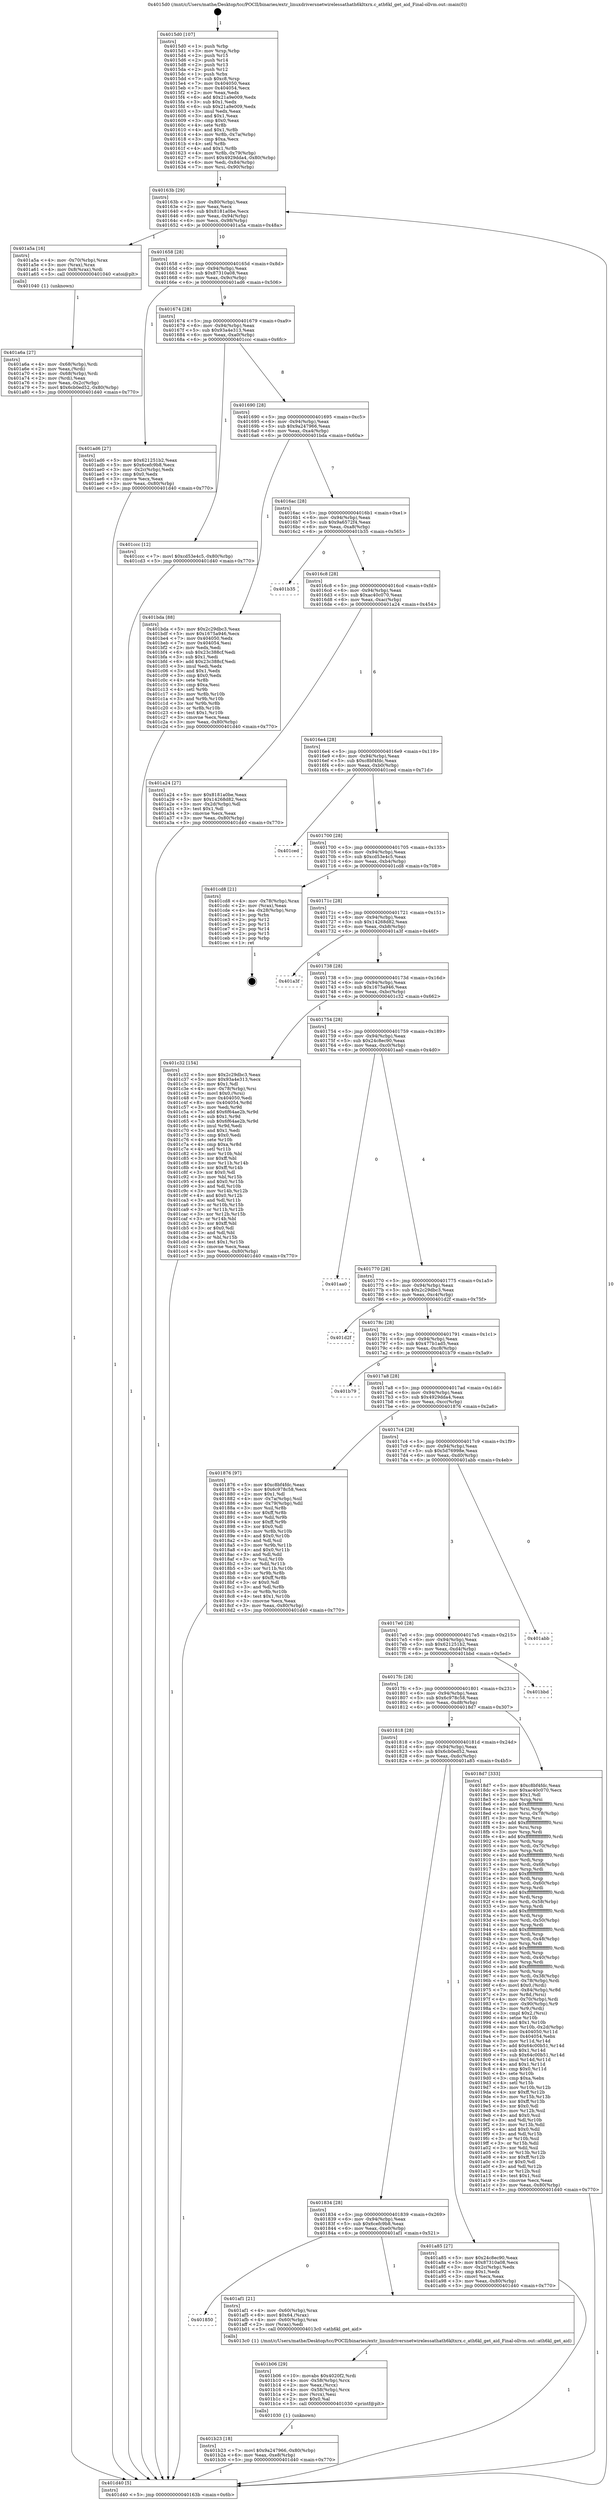 digraph "0x4015d0" {
  label = "0x4015d0 (/mnt/c/Users/mathe/Desktop/tcc/POCII/binaries/extr_linuxdriversnetwirelessathath6kltxrx.c_ath6kl_get_aid_Final-ollvm.out::main(0))"
  labelloc = "t"
  node[shape=record]

  Entry [label="",width=0.3,height=0.3,shape=circle,fillcolor=black,style=filled]
  "0x40163b" [label="{
     0x40163b [29]\l
     | [instrs]\l
     &nbsp;&nbsp;0x40163b \<+3\>: mov -0x80(%rbp),%eax\l
     &nbsp;&nbsp;0x40163e \<+2\>: mov %eax,%ecx\l
     &nbsp;&nbsp;0x401640 \<+6\>: sub $0x8181a0be,%ecx\l
     &nbsp;&nbsp;0x401646 \<+6\>: mov %eax,-0x94(%rbp)\l
     &nbsp;&nbsp;0x40164c \<+6\>: mov %ecx,-0x98(%rbp)\l
     &nbsp;&nbsp;0x401652 \<+6\>: je 0000000000401a5a \<main+0x48a\>\l
  }"]
  "0x401a5a" [label="{
     0x401a5a [16]\l
     | [instrs]\l
     &nbsp;&nbsp;0x401a5a \<+4\>: mov -0x70(%rbp),%rax\l
     &nbsp;&nbsp;0x401a5e \<+3\>: mov (%rax),%rax\l
     &nbsp;&nbsp;0x401a61 \<+4\>: mov 0x8(%rax),%rdi\l
     &nbsp;&nbsp;0x401a65 \<+5\>: call 0000000000401040 \<atoi@plt\>\l
     | [calls]\l
     &nbsp;&nbsp;0x401040 \{1\} (unknown)\l
  }"]
  "0x401658" [label="{
     0x401658 [28]\l
     | [instrs]\l
     &nbsp;&nbsp;0x401658 \<+5\>: jmp 000000000040165d \<main+0x8d\>\l
     &nbsp;&nbsp;0x40165d \<+6\>: mov -0x94(%rbp),%eax\l
     &nbsp;&nbsp;0x401663 \<+5\>: sub $0x87310a08,%eax\l
     &nbsp;&nbsp;0x401668 \<+6\>: mov %eax,-0x9c(%rbp)\l
     &nbsp;&nbsp;0x40166e \<+6\>: je 0000000000401ad6 \<main+0x506\>\l
  }"]
  Exit [label="",width=0.3,height=0.3,shape=circle,fillcolor=black,style=filled,peripheries=2]
  "0x401ad6" [label="{
     0x401ad6 [27]\l
     | [instrs]\l
     &nbsp;&nbsp;0x401ad6 \<+5\>: mov $0x621251b2,%eax\l
     &nbsp;&nbsp;0x401adb \<+5\>: mov $0x6cefc9b8,%ecx\l
     &nbsp;&nbsp;0x401ae0 \<+3\>: mov -0x2c(%rbp),%edx\l
     &nbsp;&nbsp;0x401ae3 \<+3\>: cmp $0x0,%edx\l
     &nbsp;&nbsp;0x401ae6 \<+3\>: cmove %ecx,%eax\l
     &nbsp;&nbsp;0x401ae9 \<+3\>: mov %eax,-0x80(%rbp)\l
     &nbsp;&nbsp;0x401aec \<+5\>: jmp 0000000000401d40 \<main+0x770\>\l
  }"]
  "0x401674" [label="{
     0x401674 [28]\l
     | [instrs]\l
     &nbsp;&nbsp;0x401674 \<+5\>: jmp 0000000000401679 \<main+0xa9\>\l
     &nbsp;&nbsp;0x401679 \<+6\>: mov -0x94(%rbp),%eax\l
     &nbsp;&nbsp;0x40167f \<+5\>: sub $0x93a4e313,%eax\l
     &nbsp;&nbsp;0x401684 \<+6\>: mov %eax,-0xa0(%rbp)\l
     &nbsp;&nbsp;0x40168a \<+6\>: je 0000000000401ccc \<main+0x6fc\>\l
  }"]
  "0x401b23" [label="{
     0x401b23 [18]\l
     | [instrs]\l
     &nbsp;&nbsp;0x401b23 \<+7\>: movl $0x9a247966,-0x80(%rbp)\l
     &nbsp;&nbsp;0x401b2a \<+6\>: mov %eax,-0xe8(%rbp)\l
     &nbsp;&nbsp;0x401b30 \<+5\>: jmp 0000000000401d40 \<main+0x770\>\l
  }"]
  "0x401ccc" [label="{
     0x401ccc [12]\l
     | [instrs]\l
     &nbsp;&nbsp;0x401ccc \<+7\>: movl $0xcd53e4c5,-0x80(%rbp)\l
     &nbsp;&nbsp;0x401cd3 \<+5\>: jmp 0000000000401d40 \<main+0x770\>\l
  }"]
  "0x401690" [label="{
     0x401690 [28]\l
     | [instrs]\l
     &nbsp;&nbsp;0x401690 \<+5\>: jmp 0000000000401695 \<main+0xc5\>\l
     &nbsp;&nbsp;0x401695 \<+6\>: mov -0x94(%rbp),%eax\l
     &nbsp;&nbsp;0x40169b \<+5\>: sub $0x9a247966,%eax\l
     &nbsp;&nbsp;0x4016a0 \<+6\>: mov %eax,-0xa4(%rbp)\l
     &nbsp;&nbsp;0x4016a6 \<+6\>: je 0000000000401bda \<main+0x60a\>\l
  }"]
  "0x401b06" [label="{
     0x401b06 [29]\l
     | [instrs]\l
     &nbsp;&nbsp;0x401b06 \<+10\>: movabs $0x4020f2,%rdi\l
     &nbsp;&nbsp;0x401b10 \<+4\>: mov -0x58(%rbp),%rcx\l
     &nbsp;&nbsp;0x401b14 \<+2\>: mov %eax,(%rcx)\l
     &nbsp;&nbsp;0x401b16 \<+4\>: mov -0x58(%rbp),%rcx\l
     &nbsp;&nbsp;0x401b1a \<+2\>: mov (%rcx),%esi\l
     &nbsp;&nbsp;0x401b1c \<+2\>: mov $0x0,%al\l
     &nbsp;&nbsp;0x401b1e \<+5\>: call 0000000000401030 \<printf@plt\>\l
     | [calls]\l
     &nbsp;&nbsp;0x401030 \{1\} (unknown)\l
  }"]
  "0x401bda" [label="{
     0x401bda [88]\l
     | [instrs]\l
     &nbsp;&nbsp;0x401bda \<+5\>: mov $0x2c29dbc3,%eax\l
     &nbsp;&nbsp;0x401bdf \<+5\>: mov $0x1675a946,%ecx\l
     &nbsp;&nbsp;0x401be4 \<+7\>: mov 0x404050,%edx\l
     &nbsp;&nbsp;0x401beb \<+7\>: mov 0x404054,%esi\l
     &nbsp;&nbsp;0x401bf2 \<+2\>: mov %edx,%edi\l
     &nbsp;&nbsp;0x401bf4 \<+6\>: sub $0x23c388cf,%edi\l
     &nbsp;&nbsp;0x401bfa \<+3\>: sub $0x1,%edi\l
     &nbsp;&nbsp;0x401bfd \<+6\>: add $0x23c388cf,%edi\l
     &nbsp;&nbsp;0x401c03 \<+3\>: imul %edi,%edx\l
     &nbsp;&nbsp;0x401c06 \<+3\>: and $0x1,%edx\l
     &nbsp;&nbsp;0x401c09 \<+3\>: cmp $0x0,%edx\l
     &nbsp;&nbsp;0x401c0c \<+4\>: sete %r8b\l
     &nbsp;&nbsp;0x401c10 \<+3\>: cmp $0xa,%esi\l
     &nbsp;&nbsp;0x401c13 \<+4\>: setl %r9b\l
     &nbsp;&nbsp;0x401c17 \<+3\>: mov %r8b,%r10b\l
     &nbsp;&nbsp;0x401c1a \<+3\>: and %r9b,%r10b\l
     &nbsp;&nbsp;0x401c1d \<+3\>: xor %r9b,%r8b\l
     &nbsp;&nbsp;0x401c20 \<+3\>: or %r8b,%r10b\l
     &nbsp;&nbsp;0x401c23 \<+4\>: test $0x1,%r10b\l
     &nbsp;&nbsp;0x401c27 \<+3\>: cmovne %ecx,%eax\l
     &nbsp;&nbsp;0x401c2a \<+3\>: mov %eax,-0x80(%rbp)\l
     &nbsp;&nbsp;0x401c2d \<+5\>: jmp 0000000000401d40 \<main+0x770\>\l
  }"]
  "0x4016ac" [label="{
     0x4016ac [28]\l
     | [instrs]\l
     &nbsp;&nbsp;0x4016ac \<+5\>: jmp 00000000004016b1 \<main+0xe1\>\l
     &nbsp;&nbsp;0x4016b1 \<+6\>: mov -0x94(%rbp),%eax\l
     &nbsp;&nbsp;0x4016b7 \<+5\>: sub $0x9a6572f4,%eax\l
     &nbsp;&nbsp;0x4016bc \<+6\>: mov %eax,-0xa8(%rbp)\l
     &nbsp;&nbsp;0x4016c2 \<+6\>: je 0000000000401b35 \<main+0x565\>\l
  }"]
  "0x401850" [label="{
     0x401850\l
  }", style=dashed]
  "0x401b35" [label="{
     0x401b35\l
  }", style=dashed]
  "0x4016c8" [label="{
     0x4016c8 [28]\l
     | [instrs]\l
     &nbsp;&nbsp;0x4016c8 \<+5\>: jmp 00000000004016cd \<main+0xfd\>\l
     &nbsp;&nbsp;0x4016cd \<+6\>: mov -0x94(%rbp),%eax\l
     &nbsp;&nbsp;0x4016d3 \<+5\>: sub $0xac40c070,%eax\l
     &nbsp;&nbsp;0x4016d8 \<+6\>: mov %eax,-0xac(%rbp)\l
     &nbsp;&nbsp;0x4016de \<+6\>: je 0000000000401a24 \<main+0x454\>\l
  }"]
  "0x401af1" [label="{
     0x401af1 [21]\l
     | [instrs]\l
     &nbsp;&nbsp;0x401af1 \<+4\>: mov -0x60(%rbp),%rax\l
     &nbsp;&nbsp;0x401af5 \<+6\>: movl $0x64,(%rax)\l
     &nbsp;&nbsp;0x401afb \<+4\>: mov -0x60(%rbp),%rax\l
     &nbsp;&nbsp;0x401aff \<+2\>: mov (%rax),%edi\l
     &nbsp;&nbsp;0x401b01 \<+5\>: call 00000000004013c0 \<ath6kl_get_aid\>\l
     | [calls]\l
     &nbsp;&nbsp;0x4013c0 \{1\} (/mnt/c/Users/mathe/Desktop/tcc/POCII/binaries/extr_linuxdriversnetwirelessathath6kltxrx.c_ath6kl_get_aid_Final-ollvm.out::ath6kl_get_aid)\l
  }"]
  "0x401a24" [label="{
     0x401a24 [27]\l
     | [instrs]\l
     &nbsp;&nbsp;0x401a24 \<+5\>: mov $0x8181a0be,%eax\l
     &nbsp;&nbsp;0x401a29 \<+5\>: mov $0x14268d82,%ecx\l
     &nbsp;&nbsp;0x401a2e \<+3\>: mov -0x2d(%rbp),%dl\l
     &nbsp;&nbsp;0x401a31 \<+3\>: test $0x1,%dl\l
     &nbsp;&nbsp;0x401a34 \<+3\>: cmovne %ecx,%eax\l
     &nbsp;&nbsp;0x401a37 \<+3\>: mov %eax,-0x80(%rbp)\l
     &nbsp;&nbsp;0x401a3a \<+5\>: jmp 0000000000401d40 \<main+0x770\>\l
  }"]
  "0x4016e4" [label="{
     0x4016e4 [28]\l
     | [instrs]\l
     &nbsp;&nbsp;0x4016e4 \<+5\>: jmp 00000000004016e9 \<main+0x119\>\l
     &nbsp;&nbsp;0x4016e9 \<+6\>: mov -0x94(%rbp),%eax\l
     &nbsp;&nbsp;0x4016ef \<+5\>: sub $0xc8bf4fdc,%eax\l
     &nbsp;&nbsp;0x4016f4 \<+6\>: mov %eax,-0xb0(%rbp)\l
     &nbsp;&nbsp;0x4016fa \<+6\>: je 0000000000401ced \<main+0x71d\>\l
  }"]
  "0x401834" [label="{
     0x401834 [28]\l
     | [instrs]\l
     &nbsp;&nbsp;0x401834 \<+5\>: jmp 0000000000401839 \<main+0x269\>\l
     &nbsp;&nbsp;0x401839 \<+6\>: mov -0x94(%rbp),%eax\l
     &nbsp;&nbsp;0x40183f \<+5\>: sub $0x6cefc9b8,%eax\l
     &nbsp;&nbsp;0x401844 \<+6\>: mov %eax,-0xe0(%rbp)\l
     &nbsp;&nbsp;0x40184a \<+6\>: je 0000000000401af1 \<main+0x521\>\l
  }"]
  "0x401ced" [label="{
     0x401ced\l
  }", style=dashed]
  "0x401700" [label="{
     0x401700 [28]\l
     | [instrs]\l
     &nbsp;&nbsp;0x401700 \<+5\>: jmp 0000000000401705 \<main+0x135\>\l
     &nbsp;&nbsp;0x401705 \<+6\>: mov -0x94(%rbp),%eax\l
     &nbsp;&nbsp;0x40170b \<+5\>: sub $0xcd53e4c5,%eax\l
     &nbsp;&nbsp;0x401710 \<+6\>: mov %eax,-0xb4(%rbp)\l
     &nbsp;&nbsp;0x401716 \<+6\>: je 0000000000401cd8 \<main+0x708\>\l
  }"]
  "0x401a85" [label="{
     0x401a85 [27]\l
     | [instrs]\l
     &nbsp;&nbsp;0x401a85 \<+5\>: mov $0x24c8ec90,%eax\l
     &nbsp;&nbsp;0x401a8a \<+5\>: mov $0x87310a08,%ecx\l
     &nbsp;&nbsp;0x401a8f \<+3\>: mov -0x2c(%rbp),%edx\l
     &nbsp;&nbsp;0x401a92 \<+3\>: cmp $0x1,%edx\l
     &nbsp;&nbsp;0x401a95 \<+3\>: cmovl %ecx,%eax\l
     &nbsp;&nbsp;0x401a98 \<+3\>: mov %eax,-0x80(%rbp)\l
     &nbsp;&nbsp;0x401a9b \<+5\>: jmp 0000000000401d40 \<main+0x770\>\l
  }"]
  "0x401cd8" [label="{
     0x401cd8 [21]\l
     | [instrs]\l
     &nbsp;&nbsp;0x401cd8 \<+4\>: mov -0x78(%rbp),%rax\l
     &nbsp;&nbsp;0x401cdc \<+2\>: mov (%rax),%eax\l
     &nbsp;&nbsp;0x401cde \<+4\>: lea -0x28(%rbp),%rsp\l
     &nbsp;&nbsp;0x401ce2 \<+1\>: pop %rbx\l
     &nbsp;&nbsp;0x401ce3 \<+2\>: pop %r12\l
     &nbsp;&nbsp;0x401ce5 \<+2\>: pop %r13\l
     &nbsp;&nbsp;0x401ce7 \<+2\>: pop %r14\l
     &nbsp;&nbsp;0x401ce9 \<+2\>: pop %r15\l
     &nbsp;&nbsp;0x401ceb \<+1\>: pop %rbp\l
     &nbsp;&nbsp;0x401cec \<+1\>: ret\l
  }"]
  "0x40171c" [label="{
     0x40171c [28]\l
     | [instrs]\l
     &nbsp;&nbsp;0x40171c \<+5\>: jmp 0000000000401721 \<main+0x151\>\l
     &nbsp;&nbsp;0x401721 \<+6\>: mov -0x94(%rbp),%eax\l
     &nbsp;&nbsp;0x401727 \<+5\>: sub $0x14268d82,%eax\l
     &nbsp;&nbsp;0x40172c \<+6\>: mov %eax,-0xb8(%rbp)\l
     &nbsp;&nbsp;0x401732 \<+6\>: je 0000000000401a3f \<main+0x46f\>\l
  }"]
  "0x401a6a" [label="{
     0x401a6a [27]\l
     | [instrs]\l
     &nbsp;&nbsp;0x401a6a \<+4\>: mov -0x68(%rbp),%rdi\l
     &nbsp;&nbsp;0x401a6e \<+2\>: mov %eax,(%rdi)\l
     &nbsp;&nbsp;0x401a70 \<+4\>: mov -0x68(%rbp),%rdi\l
     &nbsp;&nbsp;0x401a74 \<+2\>: mov (%rdi),%eax\l
     &nbsp;&nbsp;0x401a76 \<+3\>: mov %eax,-0x2c(%rbp)\l
     &nbsp;&nbsp;0x401a79 \<+7\>: movl $0x6cb0ed52,-0x80(%rbp)\l
     &nbsp;&nbsp;0x401a80 \<+5\>: jmp 0000000000401d40 \<main+0x770\>\l
  }"]
  "0x401a3f" [label="{
     0x401a3f\l
  }", style=dashed]
  "0x401738" [label="{
     0x401738 [28]\l
     | [instrs]\l
     &nbsp;&nbsp;0x401738 \<+5\>: jmp 000000000040173d \<main+0x16d\>\l
     &nbsp;&nbsp;0x40173d \<+6\>: mov -0x94(%rbp),%eax\l
     &nbsp;&nbsp;0x401743 \<+5\>: sub $0x1675a946,%eax\l
     &nbsp;&nbsp;0x401748 \<+6\>: mov %eax,-0xbc(%rbp)\l
     &nbsp;&nbsp;0x40174e \<+6\>: je 0000000000401c32 \<main+0x662\>\l
  }"]
  "0x401818" [label="{
     0x401818 [28]\l
     | [instrs]\l
     &nbsp;&nbsp;0x401818 \<+5\>: jmp 000000000040181d \<main+0x24d\>\l
     &nbsp;&nbsp;0x40181d \<+6\>: mov -0x94(%rbp),%eax\l
     &nbsp;&nbsp;0x401823 \<+5\>: sub $0x6cb0ed52,%eax\l
     &nbsp;&nbsp;0x401828 \<+6\>: mov %eax,-0xdc(%rbp)\l
     &nbsp;&nbsp;0x40182e \<+6\>: je 0000000000401a85 \<main+0x4b5\>\l
  }"]
  "0x401c32" [label="{
     0x401c32 [154]\l
     | [instrs]\l
     &nbsp;&nbsp;0x401c32 \<+5\>: mov $0x2c29dbc3,%eax\l
     &nbsp;&nbsp;0x401c37 \<+5\>: mov $0x93a4e313,%ecx\l
     &nbsp;&nbsp;0x401c3c \<+2\>: mov $0x1,%dl\l
     &nbsp;&nbsp;0x401c3e \<+4\>: mov -0x78(%rbp),%rsi\l
     &nbsp;&nbsp;0x401c42 \<+6\>: movl $0x0,(%rsi)\l
     &nbsp;&nbsp;0x401c48 \<+7\>: mov 0x404050,%edi\l
     &nbsp;&nbsp;0x401c4f \<+8\>: mov 0x404054,%r8d\l
     &nbsp;&nbsp;0x401c57 \<+3\>: mov %edi,%r9d\l
     &nbsp;&nbsp;0x401c5a \<+7\>: add $0x6f64ae2b,%r9d\l
     &nbsp;&nbsp;0x401c61 \<+4\>: sub $0x1,%r9d\l
     &nbsp;&nbsp;0x401c65 \<+7\>: sub $0x6f64ae2b,%r9d\l
     &nbsp;&nbsp;0x401c6c \<+4\>: imul %r9d,%edi\l
     &nbsp;&nbsp;0x401c70 \<+3\>: and $0x1,%edi\l
     &nbsp;&nbsp;0x401c73 \<+3\>: cmp $0x0,%edi\l
     &nbsp;&nbsp;0x401c76 \<+4\>: sete %r10b\l
     &nbsp;&nbsp;0x401c7a \<+4\>: cmp $0xa,%r8d\l
     &nbsp;&nbsp;0x401c7e \<+4\>: setl %r11b\l
     &nbsp;&nbsp;0x401c82 \<+3\>: mov %r10b,%bl\l
     &nbsp;&nbsp;0x401c85 \<+3\>: xor $0xff,%bl\l
     &nbsp;&nbsp;0x401c88 \<+3\>: mov %r11b,%r14b\l
     &nbsp;&nbsp;0x401c8b \<+4\>: xor $0xff,%r14b\l
     &nbsp;&nbsp;0x401c8f \<+3\>: xor $0x0,%dl\l
     &nbsp;&nbsp;0x401c92 \<+3\>: mov %bl,%r15b\l
     &nbsp;&nbsp;0x401c95 \<+4\>: and $0x0,%r15b\l
     &nbsp;&nbsp;0x401c99 \<+3\>: and %dl,%r10b\l
     &nbsp;&nbsp;0x401c9c \<+3\>: mov %r14b,%r12b\l
     &nbsp;&nbsp;0x401c9f \<+4\>: and $0x0,%r12b\l
     &nbsp;&nbsp;0x401ca3 \<+3\>: and %dl,%r11b\l
     &nbsp;&nbsp;0x401ca6 \<+3\>: or %r10b,%r15b\l
     &nbsp;&nbsp;0x401ca9 \<+3\>: or %r11b,%r12b\l
     &nbsp;&nbsp;0x401cac \<+3\>: xor %r12b,%r15b\l
     &nbsp;&nbsp;0x401caf \<+3\>: or %r14b,%bl\l
     &nbsp;&nbsp;0x401cb2 \<+3\>: xor $0xff,%bl\l
     &nbsp;&nbsp;0x401cb5 \<+3\>: or $0x0,%dl\l
     &nbsp;&nbsp;0x401cb8 \<+2\>: and %dl,%bl\l
     &nbsp;&nbsp;0x401cba \<+3\>: or %bl,%r15b\l
     &nbsp;&nbsp;0x401cbd \<+4\>: test $0x1,%r15b\l
     &nbsp;&nbsp;0x401cc1 \<+3\>: cmovne %ecx,%eax\l
     &nbsp;&nbsp;0x401cc4 \<+3\>: mov %eax,-0x80(%rbp)\l
     &nbsp;&nbsp;0x401cc7 \<+5\>: jmp 0000000000401d40 \<main+0x770\>\l
  }"]
  "0x401754" [label="{
     0x401754 [28]\l
     | [instrs]\l
     &nbsp;&nbsp;0x401754 \<+5\>: jmp 0000000000401759 \<main+0x189\>\l
     &nbsp;&nbsp;0x401759 \<+6\>: mov -0x94(%rbp),%eax\l
     &nbsp;&nbsp;0x40175f \<+5\>: sub $0x24c8ec90,%eax\l
     &nbsp;&nbsp;0x401764 \<+6\>: mov %eax,-0xc0(%rbp)\l
     &nbsp;&nbsp;0x40176a \<+6\>: je 0000000000401aa0 \<main+0x4d0\>\l
  }"]
  "0x4018d7" [label="{
     0x4018d7 [333]\l
     | [instrs]\l
     &nbsp;&nbsp;0x4018d7 \<+5\>: mov $0xc8bf4fdc,%eax\l
     &nbsp;&nbsp;0x4018dc \<+5\>: mov $0xac40c070,%ecx\l
     &nbsp;&nbsp;0x4018e1 \<+2\>: mov $0x1,%dl\l
     &nbsp;&nbsp;0x4018e3 \<+3\>: mov %rsp,%rsi\l
     &nbsp;&nbsp;0x4018e6 \<+4\>: add $0xfffffffffffffff0,%rsi\l
     &nbsp;&nbsp;0x4018ea \<+3\>: mov %rsi,%rsp\l
     &nbsp;&nbsp;0x4018ed \<+4\>: mov %rsi,-0x78(%rbp)\l
     &nbsp;&nbsp;0x4018f1 \<+3\>: mov %rsp,%rsi\l
     &nbsp;&nbsp;0x4018f4 \<+4\>: add $0xfffffffffffffff0,%rsi\l
     &nbsp;&nbsp;0x4018f8 \<+3\>: mov %rsi,%rsp\l
     &nbsp;&nbsp;0x4018fb \<+3\>: mov %rsp,%rdi\l
     &nbsp;&nbsp;0x4018fe \<+4\>: add $0xfffffffffffffff0,%rdi\l
     &nbsp;&nbsp;0x401902 \<+3\>: mov %rdi,%rsp\l
     &nbsp;&nbsp;0x401905 \<+4\>: mov %rdi,-0x70(%rbp)\l
     &nbsp;&nbsp;0x401909 \<+3\>: mov %rsp,%rdi\l
     &nbsp;&nbsp;0x40190c \<+4\>: add $0xfffffffffffffff0,%rdi\l
     &nbsp;&nbsp;0x401910 \<+3\>: mov %rdi,%rsp\l
     &nbsp;&nbsp;0x401913 \<+4\>: mov %rdi,-0x68(%rbp)\l
     &nbsp;&nbsp;0x401917 \<+3\>: mov %rsp,%rdi\l
     &nbsp;&nbsp;0x40191a \<+4\>: add $0xfffffffffffffff0,%rdi\l
     &nbsp;&nbsp;0x40191e \<+3\>: mov %rdi,%rsp\l
     &nbsp;&nbsp;0x401921 \<+4\>: mov %rdi,-0x60(%rbp)\l
     &nbsp;&nbsp;0x401925 \<+3\>: mov %rsp,%rdi\l
     &nbsp;&nbsp;0x401928 \<+4\>: add $0xfffffffffffffff0,%rdi\l
     &nbsp;&nbsp;0x40192c \<+3\>: mov %rdi,%rsp\l
     &nbsp;&nbsp;0x40192f \<+4\>: mov %rdi,-0x58(%rbp)\l
     &nbsp;&nbsp;0x401933 \<+3\>: mov %rsp,%rdi\l
     &nbsp;&nbsp;0x401936 \<+4\>: add $0xfffffffffffffff0,%rdi\l
     &nbsp;&nbsp;0x40193a \<+3\>: mov %rdi,%rsp\l
     &nbsp;&nbsp;0x40193d \<+4\>: mov %rdi,-0x50(%rbp)\l
     &nbsp;&nbsp;0x401941 \<+3\>: mov %rsp,%rdi\l
     &nbsp;&nbsp;0x401944 \<+4\>: add $0xfffffffffffffff0,%rdi\l
     &nbsp;&nbsp;0x401948 \<+3\>: mov %rdi,%rsp\l
     &nbsp;&nbsp;0x40194b \<+4\>: mov %rdi,-0x48(%rbp)\l
     &nbsp;&nbsp;0x40194f \<+3\>: mov %rsp,%rdi\l
     &nbsp;&nbsp;0x401952 \<+4\>: add $0xfffffffffffffff0,%rdi\l
     &nbsp;&nbsp;0x401956 \<+3\>: mov %rdi,%rsp\l
     &nbsp;&nbsp;0x401959 \<+4\>: mov %rdi,-0x40(%rbp)\l
     &nbsp;&nbsp;0x40195d \<+3\>: mov %rsp,%rdi\l
     &nbsp;&nbsp;0x401960 \<+4\>: add $0xfffffffffffffff0,%rdi\l
     &nbsp;&nbsp;0x401964 \<+3\>: mov %rdi,%rsp\l
     &nbsp;&nbsp;0x401967 \<+4\>: mov %rdi,-0x38(%rbp)\l
     &nbsp;&nbsp;0x40196b \<+4\>: mov -0x78(%rbp),%rdi\l
     &nbsp;&nbsp;0x40196f \<+6\>: movl $0x0,(%rdi)\l
     &nbsp;&nbsp;0x401975 \<+7\>: mov -0x84(%rbp),%r8d\l
     &nbsp;&nbsp;0x40197c \<+3\>: mov %r8d,(%rsi)\l
     &nbsp;&nbsp;0x40197f \<+4\>: mov -0x70(%rbp),%rdi\l
     &nbsp;&nbsp;0x401983 \<+7\>: mov -0x90(%rbp),%r9\l
     &nbsp;&nbsp;0x40198a \<+3\>: mov %r9,(%rdi)\l
     &nbsp;&nbsp;0x40198d \<+3\>: cmpl $0x2,(%rsi)\l
     &nbsp;&nbsp;0x401990 \<+4\>: setne %r10b\l
     &nbsp;&nbsp;0x401994 \<+4\>: and $0x1,%r10b\l
     &nbsp;&nbsp;0x401998 \<+4\>: mov %r10b,-0x2d(%rbp)\l
     &nbsp;&nbsp;0x40199c \<+8\>: mov 0x404050,%r11d\l
     &nbsp;&nbsp;0x4019a4 \<+7\>: mov 0x404054,%ebx\l
     &nbsp;&nbsp;0x4019ab \<+3\>: mov %r11d,%r14d\l
     &nbsp;&nbsp;0x4019ae \<+7\>: add $0x64c00b51,%r14d\l
     &nbsp;&nbsp;0x4019b5 \<+4\>: sub $0x1,%r14d\l
     &nbsp;&nbsp;0x4019b9 \<+7\>: sub $0x64c00b51,%r14d\l
     &nbsp;&nbsp;0x4019c0 \<+4\>: imul %r14d,%r11d\l
     &nbsp;&nbsp;0x4019c4 \<+4\>: and $0x1,%r11d\l
     &nbsp;&nbsp;0x4019c8 \<+4\>: cmp $0x0,%r11d\l
     &nbsp;&nbsp;0x4019cc \<+4\>: sete %r10b\l
     &nbsp;&nbsp;0x4019d0 \<+3\>: cmp $0xa,%ebx\l
     &nbsp;&nbsp;0x4019d3 \<+4\>: setl %r15b\l
     &nbsp;&nbsp;0x4019d7 \<+3\>: mov %r10b,%r12b\l
     &nbsp;&nbsp;0x4019da \<+4\>: xor $0xff,%r12b\l
     &nbsp;&nbsp;0x4019de \<+3\>: mov %r15b,%r13b\l
     &nbsp;&nbsp;0x4019e1 \<+4\>: xor $0xff,%r13b\l
     &nbsp;&nbsp;0x4019e5 \<+3\>: xor $0x0,%dl\l
     &nbsp;&nbsp;0x4019e8 \<+3\>: mov %r12b,%sil\l
     &nbsp;&nbsp;0x4019eb \<+4\>: and $0x0,%sil\l
     &nbsp;&nbsp;0x4019ef \<+3\>: and %dl,%r10b\l
     &nbsp;&nbsp;0x4019f2 \<+3\>: mov %r13b,%dil\l
     &nbsp;&nbsp;0x4019f5 \<+4\>: and $0x0,%dil\l
     &nbsp;&nbsp;0x4019f9 \<+3\>: and %dl,%r15b\l
     &nbsp;&nbsp;0x4019fc \<+3\>: or %r10b,%sil\l
     &nbsp;&nbsp;0x4019ff \<+3\>: or %r15b,%dil\l
     &nbsp;&nbsp;0x401a02 \<+3\>: xor %dil,%sil\l
     &nbsp;&nbsp;0x401a05 \<+3\>: or %r13b,%r12b\l
     &nbsp;&nbsp;0x401a08 \<+4\>: xor $0xff,%r12b\l
     &nbsp;&nbsp;0x401a0c \<+3\>: or $0x0,%dl\l
     &nbsp;&nbsp;0x401a0f \<+3\>: and %dl,%r12b\l
     &nbsp;&nbsp;0x401a12 \<+3\>: or %r12b,%sil\l
     &nbsp;&nbsp;0x401a15 \<+4\>: test $0x1,%sil\l
     &nbsp;&nbsp;0x401a19 \<+3\>: cmovne %ecx,%eax\l
     &nbsp;&nbsp;0x401a1c \<+3\>: mov %eax,-0x80(%rbp)\l
     &nbsp;&nbsp;0x401a1f \<+5\>: jmp 0000000000401d40 \<main+0x770\>\l
  }"]
  "0x401aa0" [label="{
     0x401aa0\l
  }", style=dashed]
  "0x401770" [label="{
     0x401770 [28]\l
     | [instrs]\l
     &nbsp;&nbsp;0x401770 \<+5\>: jmp 0000000000401775 \<main+0x1a5\>\l
     &nbsp;&nbsp;0x401775 \<+6\>: mov -0x94(%rbp),%eax\l
     &nbsp;&nbsp;0x40177b \<+5\>: sub $0x2c29dbc3,%eax\l
     &nbsp;&nbsp;0x401780 \<+6\>: mov %eax,-0xc4(%rbp)\l
     &nbsp;&nbsp;0x401786 \<+6\>: je 0000000000401d2f \<main+0x75f\>\l
  }"]
  "0x4017fc" [label="{
     0x4017fc [28]\l
     | [instrs]\l
     &nbsp;&nbsp;0x4017fc \<+5\>: jmp 0000000000401801 \<main+0x231\>\l
     &nbsp;&nbsp;0x401801 \<+6\>: mov -0x94(%rbp),%eax\l
     &nbsp;&nbsp;0x401807 \<+5\>: sub $0x6c978c58,%eax\l
     &nbsp;&nbsp;0x40180c \<+6\>: mov %eax,-0xd8(%rbp)\l
     &nbsp;&nbsp;0x401812 \<+6\>: je 00000000004018d7 \<main+0x307\>\l
  }"]
  "0x401d2f" [label="{
     0x401d2f\l
  }", style=dashed]
  "0x40178c" [label="{
     0x40178c [28]\l
     | [instrs]\l
     &nbsp;&nbsp;0x40178c \<+5\>: jmp 0000000000401791 \<main+0x1c1\>\l
     &nbsp;&nbsp;0x401791 \<+6\>: mov -0x94(%rbp),%eax\l
     &nbsp;&nbsp;0x401797 \<+5\>: sub $0x477b1ad5,%eax\l
     &nbsp;&nbsp;0x40179c \<+6\>: mov %eax,-0xc8(%rbp)\l
     &nbsp;&nbsp;0x4017a2 \<+6\>: je 0000000000401b79 \<main+0x5a9\>\l
  }"]
  "0x401bbd" [label="{
     0x401bbd\l
  }", style=dashed]
  "0x401b79" [label="{
     0x401b79\l
  }", style=dashed]
  "0x4017a8" [label="{
     0x4017a8 [28]\l
     | [instrs]\l
     &nbsp;&nbsp;0x4017a8 \<+5\>: jmp 00000000004017ad \<main+0x1dd\>\l
     &nbsp;&nbsp;0x4017ad \<+6\>: mov -0x94(%rbp),%eax\l
     &nbsp;&nbsp;0x4017b3 \<+5\>: sub $0x4929dda4,%eax\l
     &nbsp;&nbsp;0x4017b8 \<+6\>: mov %eax,-0xcc(%rbp)\l
     &nbsp;&nbsp;0x4017be \<+6\>: je 0000000000401876 \<main+0x2a6\>\l
  }"]
  "0x4017e0" [label="{
     0x4017e0 [28]\l
     | [instrs]\l
     &nbsp;&nbsp;0x4017e0 \<+5\>: jmp 00000000004017e5 \<main+0x215\>\l
     &nbsp;&nbsp;0x4017e5 \<+6\>: mov -0x94(%rbp),%eax\l
     &nbsp;&nbsp;0x4017eb \<+5\>: sub $0x621251b2,%eax\l
     &nbsp;&nbsp;0x4017f0 \<+6\>: mov %eax,-0xd4(%rbp)\l
     &nbsp;&nbsp;0x4017f6 \<+6\>: je 0000000000401bbd \<main+0x5ed\>\l
  }"]
  "0x401876" [label="{
     0x401876 [97]\l
     | [instrs]\l
     &nbsp;&nbsp;0x401876 \<+5\>: mov $0xc8bf4fdc,%eax\l
     &nbsp;&nbsp;0x40187b \<+5\>: mov $0x6c978c58,%ecx\l
     &nbsp;&nbsp;0x401880 \<+2\>: mov $0x1,%dl\l
     &nbsp;&nbsp;0x401882 \<+4\>: mov -0x7a(%rbp),%sil\l
     &nbsp;&nbsp;0x401886 \<+4\>: mov -0x79(%rbp),%dil\l
     &nbsp;&nbsp;0x40188a \<+3\>: mov %sil,%r8b\l
     &nbsp;&nbsp;0x40188d \<+4\>: xor $0xff,%r8b\l
     &nbsp;&nbsp;0x401891 \<+3\>: mov %dil,%r9b\l
     &nbsp;&nbsp;0x401894 \<+4\>: xor $0xff,%r9b\l
     &nbsp;&nbsp;0x401898 \<+3\>: xor $0x0,%dl\l
     &nbsp;&nbsp;0x40189b \<+3\>: mov %r8b,%r10b\l
     &nbsp;&nbsp;0x40189e \<+4\>: and $0x0,%r10b\l
     &nbsp;&nbsp;0x4018a2 \<+3\>: and %dl,%sil\l
     &nbsp;&nbsp;0x4018a5 \<+3\>: mov %r9b,%r11b\l
     &nbsp;&nbsp;0x4018a8 \<+4\>: and $0x0,%r11b\l
     &nbsp;&nbsp;0x4018ac \<+3\>: and %dl,%dil\l
     &nbsp;&nbsp;0x4018af \<+3\>: or %sil,%r10b\l
     &nbsp;&nbsp;0x4018b2 \<+3\>: or %dil,%r11b\l
     &nbsp;&nbsp;0x4018b5 \<+3\>: xor %r11b,%r10b\l
     &nbsp;&nbsp;0x4018b8 \<+3\>: or %r9b,%r8b\l
     &nbsp;&nbsp;0x4018bb \<+4\>: xor $0xff,%r8b\l
     &nbsp;&nbsp;0x4018bf \<+3\>: or $0x0,%dl\l
     &nbsp;&nbsp;0x4018c2 \<+3\>: and %dl,%r8b\l
     &nbsp;&nbsp;0x4018c5 \<+3\>: or %r8b,%r10b\l
     &nbsp;&nbsp;0x4018c8 \<+4\>: test $0x1,%r10b\l
     &nbsp;&nbsp;0x4018cc \<+3\>: cmovne %ecx,%eax\l
     &nbsp;&nbsp;0x4018cf \<+3\>: mov %eax,-0x80(%rbp)\l
     &nbsp;&nbsp;0x4018d2 \<+5\>: jmp 0000000000401d40 \<main+0x770\>\l
  }"]
  "0x4017c4" [label="{
     0x4017c4 [28]\l
     | [instrs]\l
     &nbsp;&nbsp;0x4017c4 \<+5\>: jmp 00000000004017c9 \<main+0x1f9\>\l
     &nbsp;&nbsp;0x4017c9 \<+6\>: mov -0x94(%rbp),%eax\l
     &nbsp;&nbsp;0x4017cf \<+5\>: sub $0x5d76998e,%eax\l
     &nbsp;&nbsp;0x4017d4 \<+6\>: mov %eax,-0xd0(%rbp)\l
     &nbsp;&nbsp;0x4017da \<+6\>: je 0000000000401abb \<main+0x4eb\>\l
  }"]
  "0x401d40" [label="{
     0x401d40 [5]\l
     | [instrs]\l
     &nbsp;&nbsp;0x401d40 \<+5\>: jmp 000000000040163b \<main+0x6b\>\l
  }"]
  "0x4015d0" [label="{
     0x4015d0 [107]\l
     | [instrs]\l
     &nbsp;&nbsp;0x4015d0 \<+1\>: push %rbp\l
     &nbsp;&nbsp;0x4015d1 \<+3\>: mov %rsp,%rbp\l
     &nbsp;&nbsp;0x4015d4 \<+2\>: push %r15\l
     &nbsp;&nbsp;0x4015d6 \<+2\>: push %r14\l
     &nbsp;&nbsp;0x4015d8 \<+2\>: push %r13\l
     &nbsp;&nbsp;0x4015da \<+2\>: push %r12\l
     &nbsp;&nbsp;0x4015dc \<+1\>: push %rbx\l
     &nbsp;&nbsp;0x4015dd \<+7\>: sub $0xc8,%rsp\l
     &nbsp;&nbsp;0x4015e4 \<+7\>: mov 0x404050,%eax\l
     &nbsp;&nbsp;0x4015eb \<+7\>: mov 0x404054,%ecx\l
     &nbsp;&nbsp;0x4015f2 \<+2\>: mov %eax,%edx\l
     &nbsp;&nbsp;0x4015f4 \<+6\>: add $0x21a9e009,%edx\l
     &nbsp;&nbsp;0x4015fa \<+3\>: sub $0x1,%edx\l
     &nbsp;&nbsp;0x4015fd \<+6\>: sub $0x21a9e009,%edx\l
     &nbsp;&nbsp;0x401603 \<+3\>: imul %edx,%eax\l
     &nbsp;&nbsp;0x401606 \<+3\>: and $0x1,%eax\l
     &nbsp;&nbsp;0x401609 \<+3\>: cmp $0x0,%eax\l
     &nbsp;&nbsp;0x40160c \<+4\>: sete %r8b\l
     &nbsp;&nbsp;0x401610 \<+4\>: and $0x1,%r8b\l
     &nbsp;&nbsp;0x401614 \<+4\>: mov %r8b,-0x7a(%rbp)\l
     &nbsp;&nbsp;0x401618 \<+3\>: cmp $0xa,%ecx\l
     &nbsp;&nbsp;0x40161b \<+4\>: setl %r8b\l
     &nbsp;&nbsp;0x40161f \<+4\>: and $0x1,%r8b\l
     &nbsp;&nbsp;0x401623 \<+4\>: mov %r8b,-0x79(%rbp)\l
     &nbsp;&nbsp;0x401627 \<+7\>: movl $0x4929dda4,-0x80(%rbp)\l
     &nbsp;&nbsp;0x40162e \<+6\>: mov %edi,-0x84(%rbp)\l
     &nbsp;&nbsp;0x401634 \<+7\>: mov %rsi,-0x90(%rbp)\l
  }"]
  "0x401abb" [label="{
     0x401abb\l
  }", style=dashed]
  Entry -> "0x4015d0" [label=" 1"]
  "0x40163b" -> "0x401a5a" [label=" 1"]
  "0x40163b" -> "0x401658" [label=" 10"]
  "0x401cd8" -> Exit [label=" 1"]
  "0x401658" -> "0x401ad6" [label=" 1"]
  "0x401658" -> "0x401674" [label=" 9"]
  "0x401ccc" -> "0x401d40" [label=" 1"]
  "0x401674" -> "0x401ccc" [label=" 1"]
  "0x401674" -> "0x401690" [label=" 8"]
  "0x401c32" -> "0x401d40" [label=" 1"]
  "0x401690" -> "0x401bda" [label=" 1"]
  "0x401690" -> "0x4016ac" [label=" 7"]
  "0x401bda" -> "0x401d40" [label=" 1"]
  "0x4016ac" -> "0x401b35" [label=" 0"]
  "0x4016ac" -> "0x4016c8" [label=" 7"]
  "0x401b23" -> "0x401d40" [label=" 1"]
  "0x4016c8" -> "0x401a24" [label=" 1"]
  "0x4016c8" -> "0x4016e4" [label=" 6"]
  "0x401b06" -> "0x401b23" [label=" 1"]
  "0x4016e4" -> "0x401ced" [label=" 0"]
  "0x4016e4" -> "0x401700" [label=" 6"]
  "0x401834" -> "0x401850" [label=" 0"]
  "0x401700" -> "0x401cd8" [label=" 1"]
  "0x401700" -> "0x40171c" [label=" 5"]
  "0x401834" -> "0x401af1" [label=" 1"]
  "0x40171c" -> "0x401a3f" [label=" 0"]
  "0x40171c" -> "0x401738" [label=" 5"]
  "0x401ad6" -> "0x401d40" [label=" 1"]
  "0x401738" -> "0x401c32" [label=" 1"]
  "0x401738" -> "0x401754" [label=" 4"]
  "0x401818" -> "0x401834" [label=" 1"]
  "0x401754" -> "0x401aa0" [label=" 0"]
  "0x401754" -> "0x401770" [label=" 4"]
  "0x401818" -> "0x401a85" [label=" 1"]
  "0x401770" -> "0x401d2f" [label=" 0"]
  "0x401770" -> "0x40178c" [label=" 4"]
  "0x401a6a" -> "0x401d40" [label=" 1"]
  "0x40178c" -> "0x401b79" [label=" 0"]
  "0x40178c" -> "0x4017a8" [label=" 4"]
  "0x401a5a" -> "0x401a6a" [label=" 1"]
  "0x4017a8" -> "0x401876" [label=" 1"]
  "0x4017a8" -> "0x4017c4" [label=" 3"]
  "0x401876" -> "0x401d40" [label=" 1"]
  "0x4015d0" -> "0x40163b" [label=" 1"]
  "0x401d40" -> "0x40163b" [label=" 10"]
  "0x4018d7" -> "0x401d40" [label=" 1"]
  "0x4017c4" -> "0x401abb" [label=" 0"]
  "0x4017c4" -> "0x4017e0" [label=" 3"]
  "0x401a24" -> "0x401d40" [label=" 1"]
  "0x4017e0" -> "0x401bbd" [label=" 0"]
  "0x4017e0" -> "0x4017fc" [label=" 3"]
  "0x401af1" -> "0x401b06" [label=" 1"]
  "0x4017fc" -> "0x4018d7" [label=" 1"]
  "0x4017fc" -> "0x401818" [label=" 2"]
  "0x401a85" -> "0x401d40" [label=" 1"]
}
